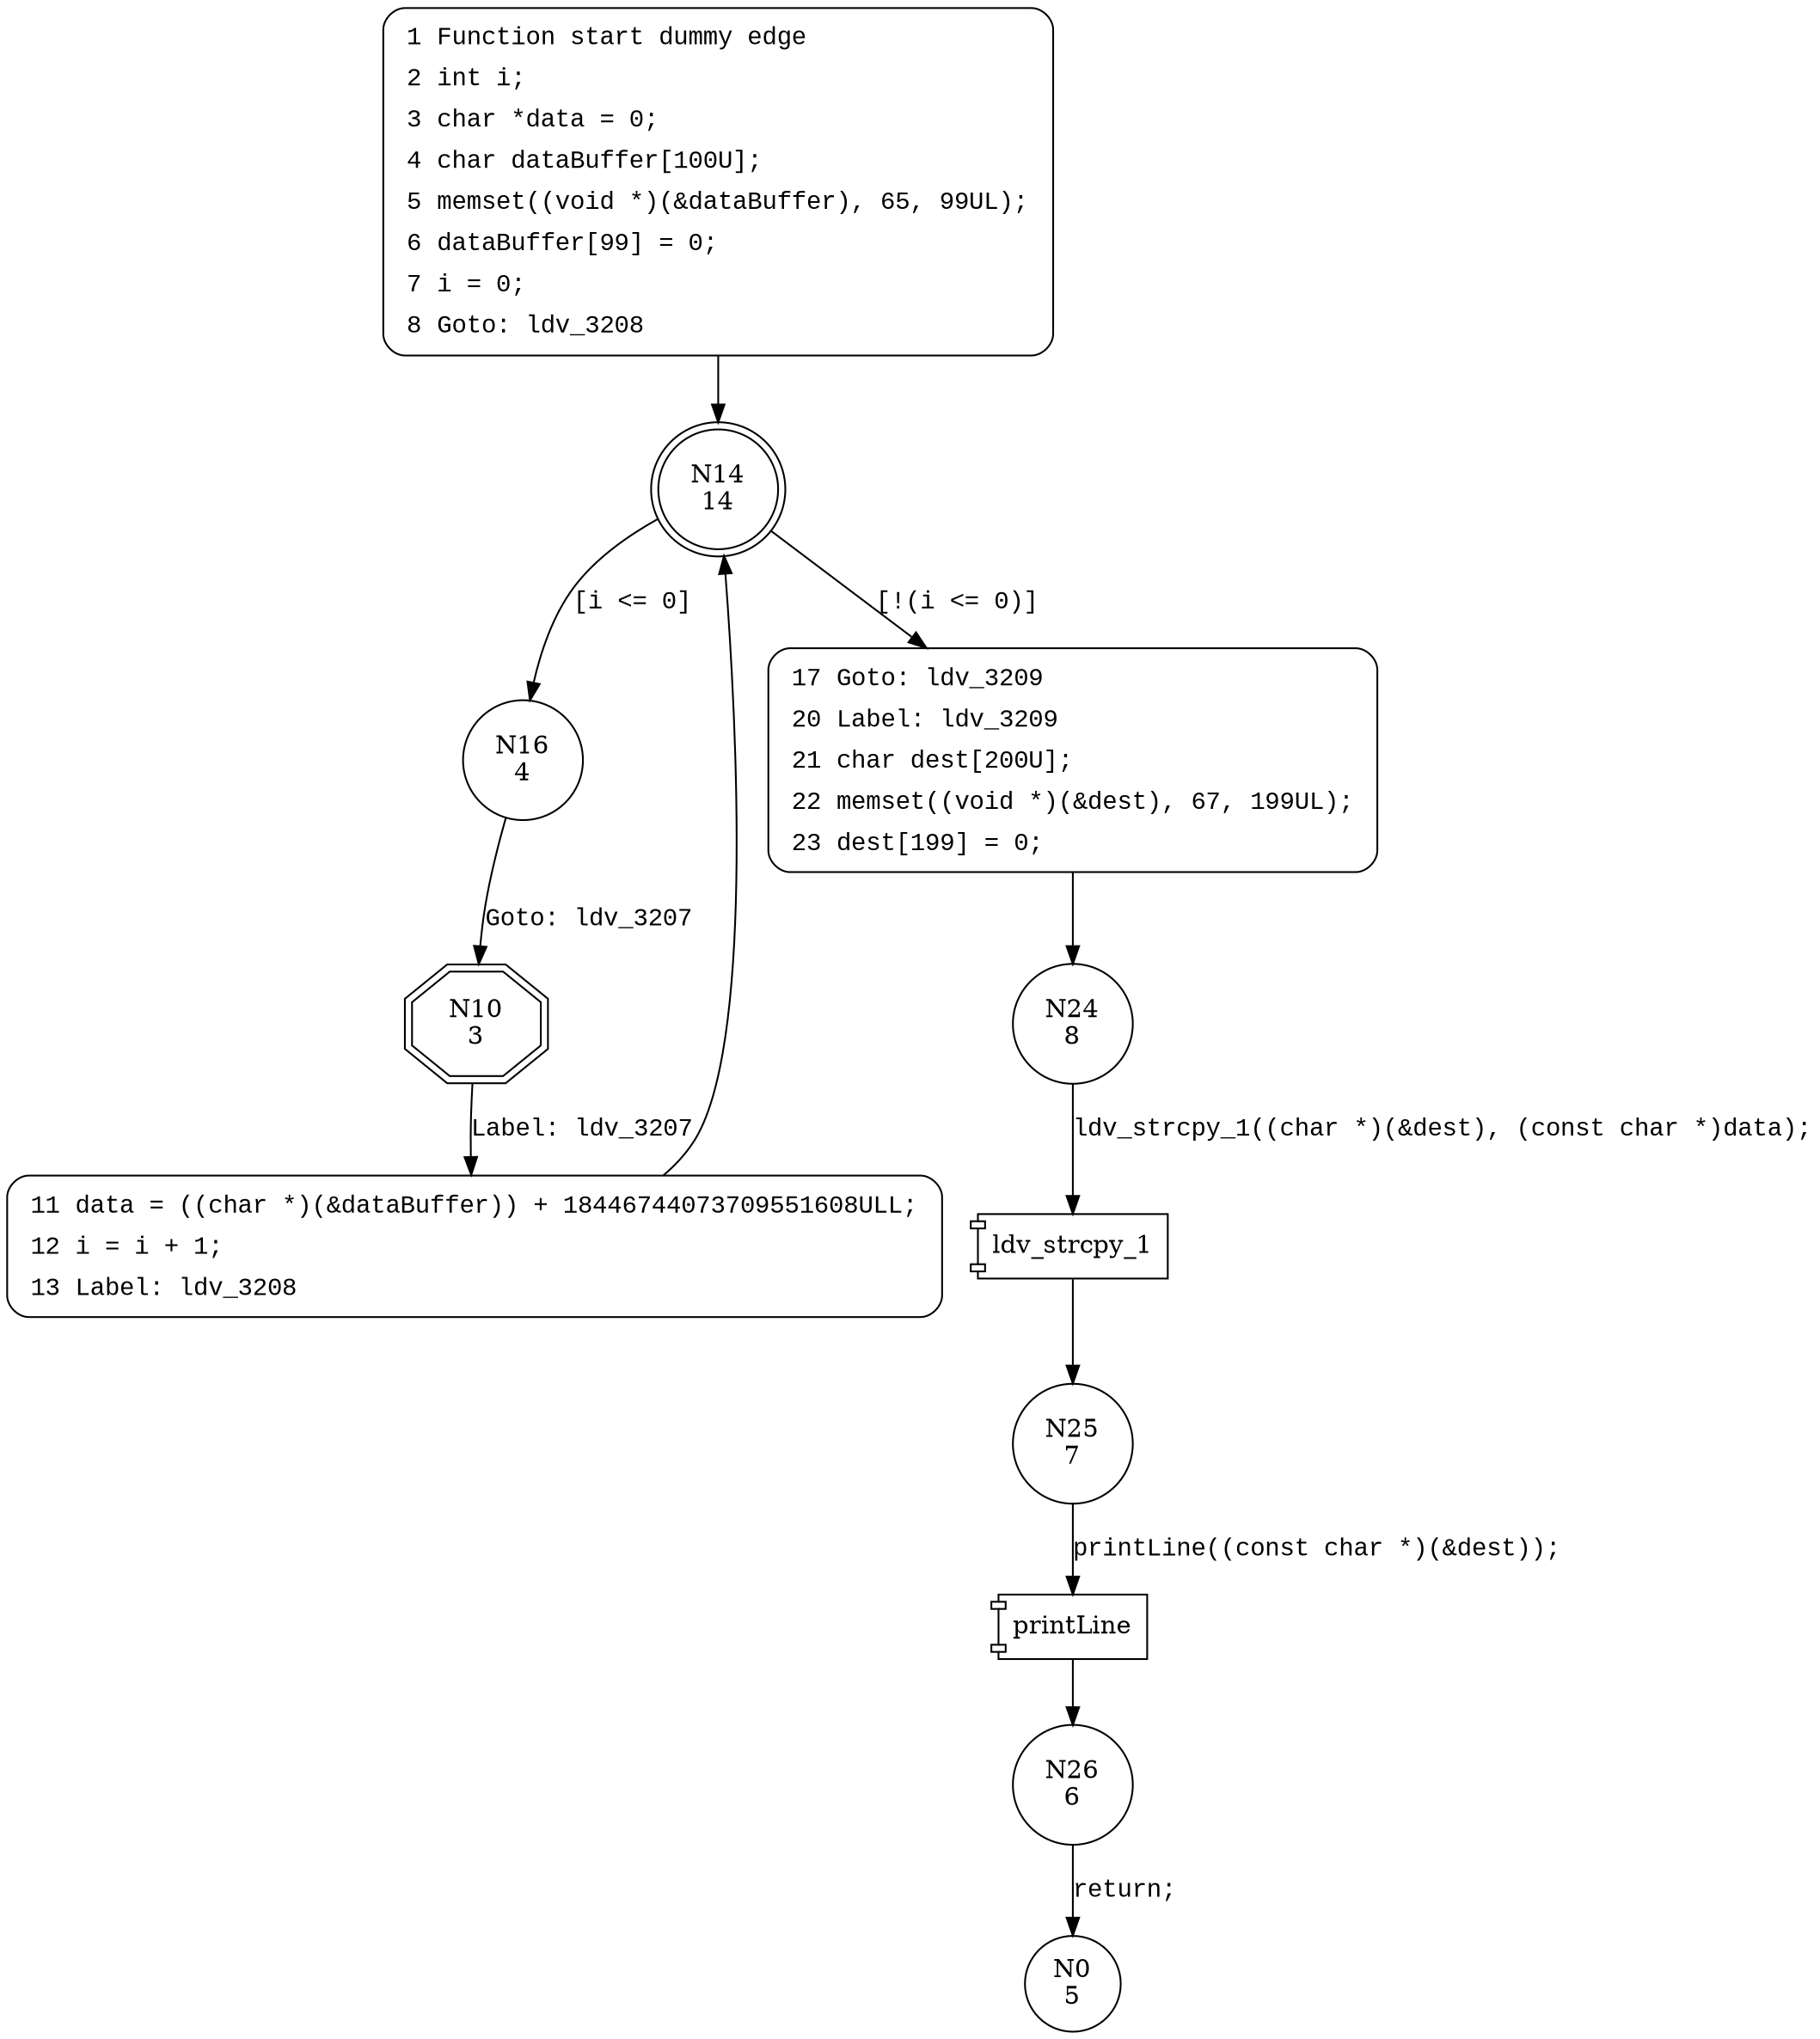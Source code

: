 digraph CWE127_Buffer_Underread__char_declare_cpy_17_bad {
14 [shape="doublecircle" label="N14\n14"]
16 [shape="circle" label="N16\n4"]
17 [shape="circle" label="N17\n13"]
24 [shape="circle" label="N24\n8"]
25 [shape="circle" label="N25\n7"]
26 [shape="circle" label="N26\n6"]
10 [shape="doubleoctagon" label="N10\n3"]
11 [shape="circle" label="N11\n2"]
0 [shape="circle" label="N0\n5"]
1 [style="filled,bold" penwidth="1" fillcolor="white" fontname="Courier New" shape="Mrecord" label=<<table border="0" cellborder="0" cellpadding="3" bgcolor="white"><tr><td align="right">1</td><td align="left">Function start dummy edge</td></tr><tr><td align="right">2</td><td align="left">int i;</td></tr><tr><td align="right">3</td><td align="left">char *data = 0;</td></tr><tr><td align="right">4</td><td align="left">char dataBuffer[100U];</td></tr><tr><td align="right">5</td><td align="left">memset((void *)(&amp;dataBuffer), 65, 99UL);</td></tr><tr><td align="right">6</td><td align="left">dataBuffer[99] = 0;</td></tr><tr><td align="right">7</td><td align="left">i = 0;</td></tr><tr><td align="right">8</td><td align="left">Goto: ldv_3208</td></tr></table>>]
1 -> 14[label=""]
17 [style="filled,bold" penwidth="1" fillcolor="white" fontname="Courier New" shape="Mrecord" label=<<table border="0" cellborder="0" cellpadding="3" bgcolor="white"><tr><td align="right">17</td><td align="left">Goto: ldv_3209</td></tr><tr><td align="right">20</td><td align="left">Label: ldv_3209</td></tr><tr><td align="right">21</td><td align="left">char dest[200U];</td></tr><tr><td align="right">22</td><td align="left">memset((void *)(&amp;dest), 67, 199UL);</td></tr><tr><td align="right">23</td><td align="left">dest[199] = 0;</td></tr></table>>]
17 -> 24[label=""]
11 [style="filled,bold" penwidth="1" fillcolor="white" fontname="Courier New" shape="Mrecord" label=<<table border="0" cellborder="0" cellpadding="3" bgcolor="white"><tr><td align="right">11</td><td align="left">data = ((char *)(&amp;dataBuffer)) + 18446744073709551608ULL;</td></tr><tr><td align="right">12</td><td align="left">i = i + 1;</td></tr><tr><td align="right">13</td><td align="left">Label: ldv_3208</td></tr></table>>]
11 -> 14[label=""]
14 -> 16 [label="[i <= 0]" fontname="Courier New"]
14 -> 17 [label="[!(i <= 0)]" fontname="Courier New"]
100023 [shape="component" label="ldv_strcpy_1"]
24 -> 100023 [label="ldv_strcpy_1((char *)(&dest), (const char *)data);" fontname="Courier New"]
100023 -> 25 [label="" fontname="Courier New"]
100024 [shape="component" label="printLine"]
25 -> 100024 [label="printLine((const char *)(&dest));" fontname="Courier New"]
100024 -> 26 [label="" fontname="Courier New"]
16 -> 10 [label="Goto: ldv_3207" fontname="Courier New"]
10 -> 11 [label="Label: ldv_3207" fontname="Courier New"]
26 -> 0 [label="return;" fontname="Courier New"]
}
